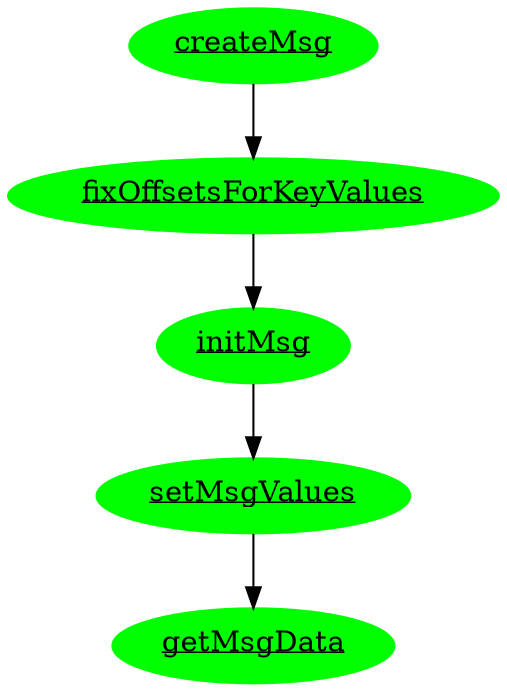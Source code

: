 digraph G23 {
  buildMsg[style="filled", color="green", label=<<u>createMsg</u>> URL="\ref createMsg"];
  buildMsg -> fixOffsetsForKeyValues;
  fixOffsetsForKeyValues[style="filled", color="green", label=<<u>fixOffsetsForKeyValues</u>> URL="\ref fixOffsetsForKeyValues"];
  fixOffsetsForKeyValues -> initMsg;
  initMsg[style="filled", color="green", label=<<u>initMsg</u>> URL="\ref initMsg"];
  initMsg -> setMsgValues;
  setMsgValues[style="filled", color="green", label=<<u>setMsgValues</u>> URL="\ref setMsgValues"];
  setMsgValues -> getMsgData;
  getMsgData[style="filled", color="green", label=<<u>getMsgData</u>> URL="\ref getMsgData"];
}
